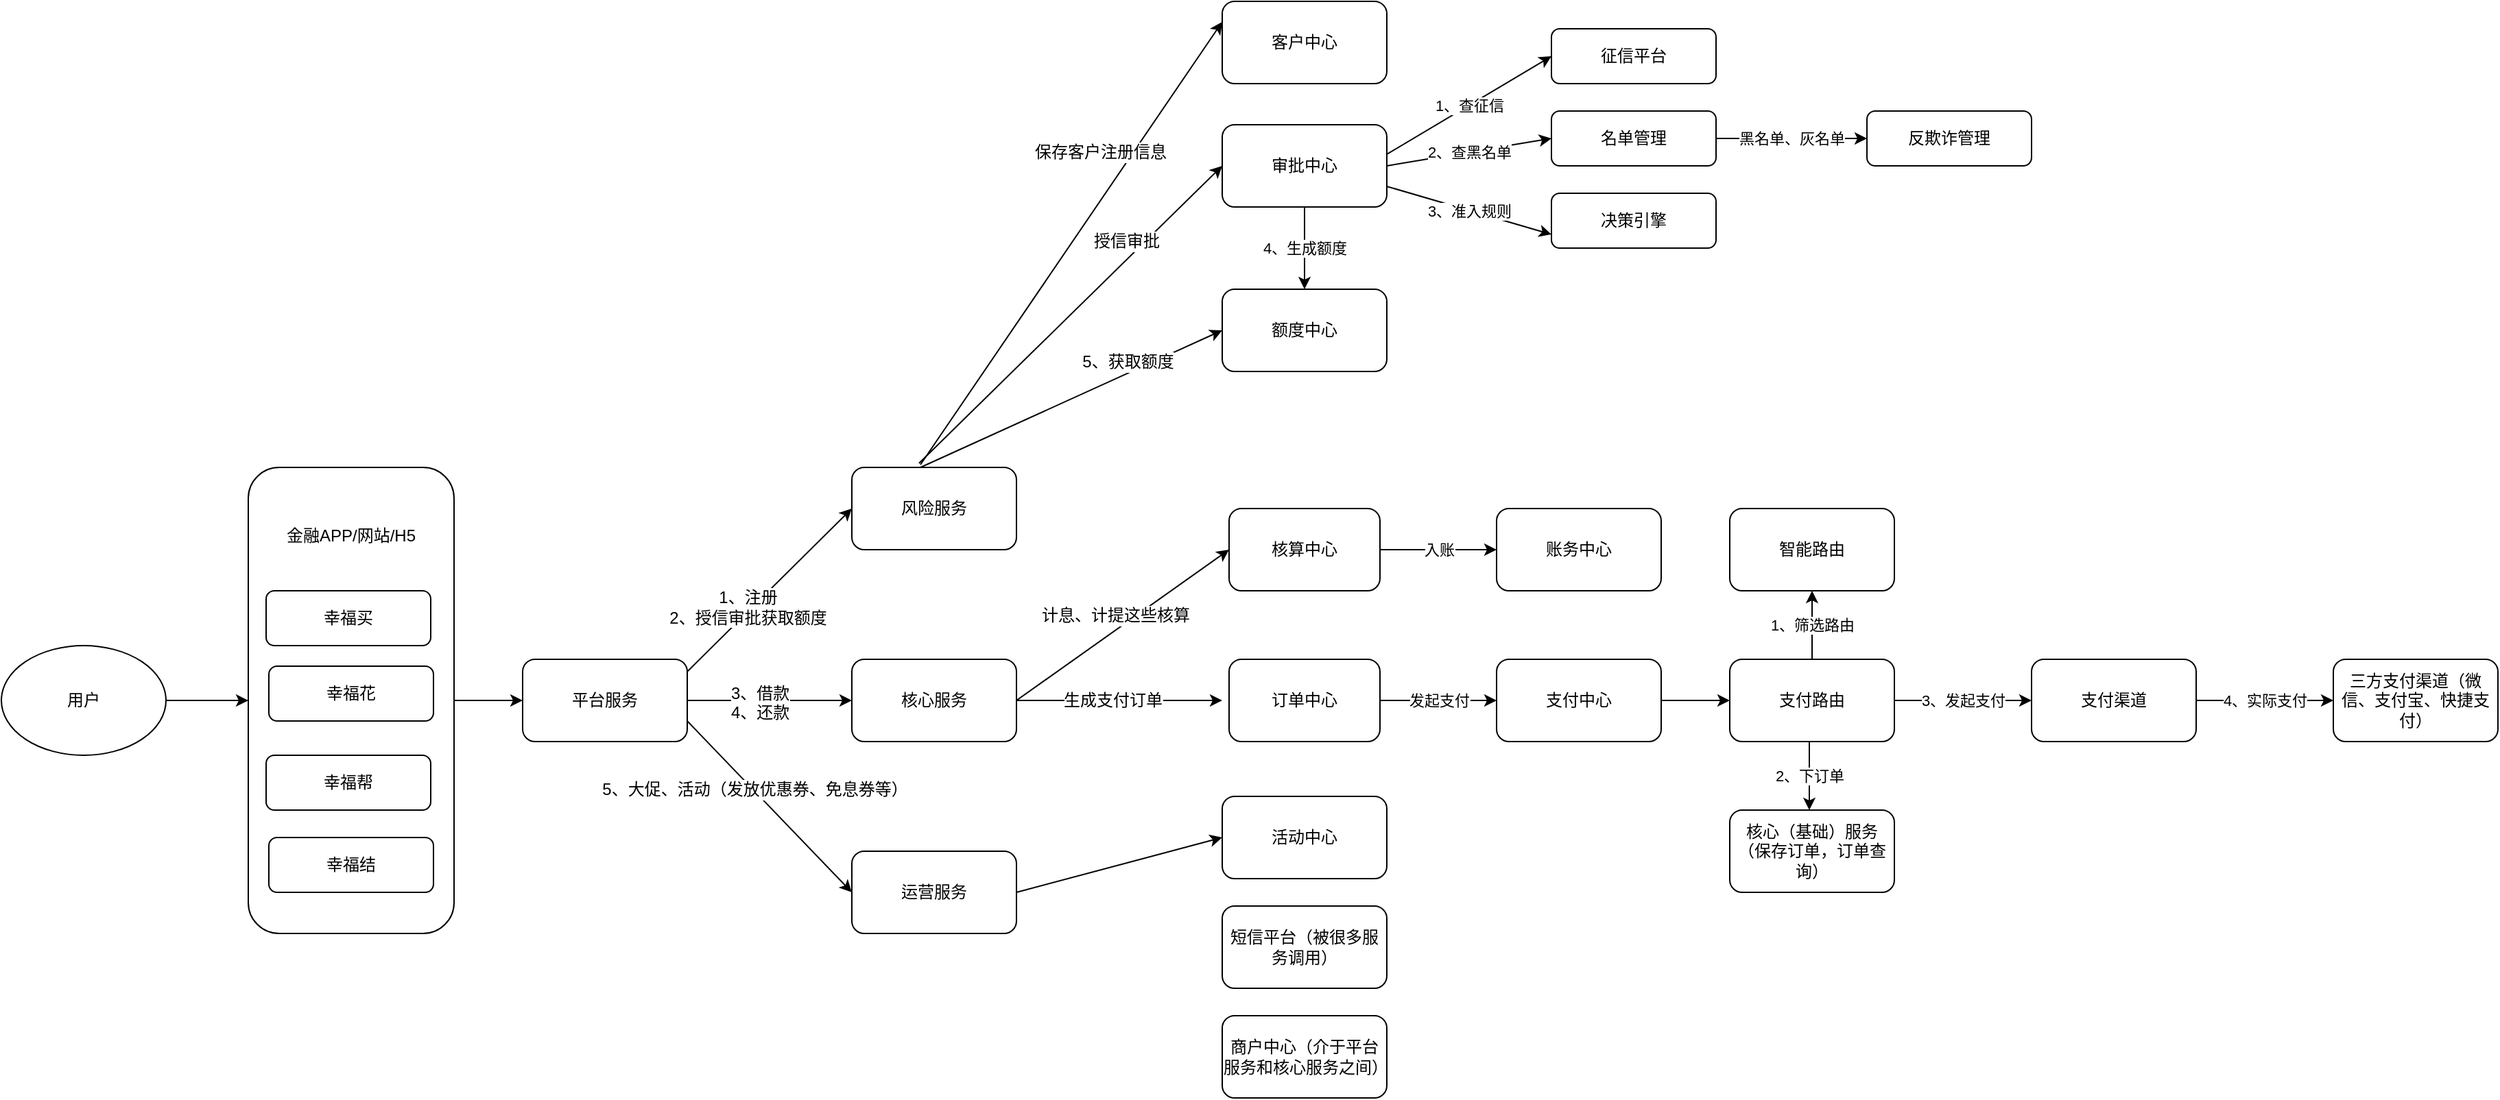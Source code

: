 <mxfile version="12.2.6" type="github" pages="1"><diagram id="L4RcM6xWdJW6KHb58Vnc" name="Page-1"><mxGraphModel dx="1021" dy="1698" grid="1" gridSize="10" guides="1" tooltips="1" connect="1" arrows="1" fold="1" page="1" pageScale="1" pageWidth="827" pageHeight="1169" math="0" shadow="0"><root><mxCell id="0"/><mxCell id="1" parent="0"/><mxCell id="ip8MlNG8R9nEN0b0fdhc-1" value="用户" style="ellipse;whiteSpace=wrap;html=1;" vertex="1" parent="1"><mxGeometry x="100" y="-290" width="120" height="80" as="geometry"/></mxCell><object label="" id="ip8MlNG8R9nEN0b0fdhc-7"><mxCell style="rounded=1;whiteSpace=wrap;html=1;" vertex="1" parent="1"><mxGeometry x="280" y="-420" width="150" height="340" as="geometry"/></mxCell></object><mxCell id="ip8MlNG8R9nEN0b0fdhc-18" value="幸福买" style="rounded=1;whiteSpace=wrap;html=1;" vertex="1" parent="1"><mxGeometry x="293" y="-330" width="120" height="40" as="geometry"/></mxCell><mxCell id="ip8MlNG8R9nEN0b0fdhc-20" value="幸福花" style="rounded=1;whiteSpace=wrap;html=1;" vertex="1" parent="1"><mxGeometry x="295" y="-275" width="120" height="40" as="geometry"/></mxCell><mxCell id="ip8MlNG8R9nEN0b0fdhc-21" value="幸福帮" style="rounded=1;whiteSpace=wrap;html=1;" vertex="1" parent="1"><mxGeometry x="293" y="-210" width="120" height="40" as="geometry"/></mxCell><mxCell id="ip8MlNG8R9nEN0b0fdhc-22" value="幸福结" style="rounded=1;whiteSpace=wrap;html=1;" vertex="1" parent="1"><mxGeometry x="295" y="-150" width="120" height="40" as="geometry"/></mxCell><mxCell id="ip8MlNG8R9nEN0b0fdhc-26" value="&lt;font style=&quot;vertical-align: inherit&quot;&gt;&lt;font style=&quot;vertical-align: inherit&quot;&gt;金融APP/网站/H5&lt;/font&gt;&lt;/font&gt;" style="rounded=1;whiteSpace=wrap;html=1;strokeColor=none;" vertex="1" parent="1"><mxGeometry x="295" y="-390" width="120" height="40" as="geometry"/></mxCell><mxCell id="ip8MlNG8R9nEN0b0fdhc-27" value="&lt;font style=&quot;vertical-align: inherit&quot;&gt;&lt;font style=&quot;vertical-align: inherit&quot;&gt;&lt;font style=&quot;vertical-align: inherit&quot;&gt;&lt;font style=&quot;vertical-align: inherit&quot;&gt;&lt;font style=&quot;vertical-align: inherit&quot;&gt;&lt;font style=&quot;vertical-align: inherit&quot;&gt;平台服务&lt;/font&gt;&lt;/font&gt;&lt;/font&gt;&lt;/font&gt;&lt;/font&gt;&lt;/font&gt;" style="rounded=1;whiteSpace=wrap;html=1;" vertex="1" parent="1"><mxGeometry x="480" y="-280" width="120" height="60" as="geometry"/></mxCell><mxCell id="ip8MlNG8R9nEN0b0fdhc-28" value="风险服务" style="rounded=1;whiteSpace=wrap;html=1;" vertex="1" parent="1"><mxGeometry x="720" y="-420" width="120" height="60" as="geometry"/></mxCell><mxCell id="ip8MlNG8R9nEN0b0fdhc-29" value="核心服务" style="rounded=1;whiteSpace=wrap;html=1;" vertex="1" parent="1"><mxGeometry x="720" y="-280" width="120" height="60" as="geometry"/></mxCell><mxCell id="ip8MlNG8R9nEN0b0fdhc-30" value="运营服务" style="rounded=1;whiteSpace=wrap;html=1;" vertex="1" parent="1"><mxGeometry x="720" y="-140" width="120" height="60" as="geometry"/></mxCell><mxCell id="ip8MlNG8R9nEN0b0fdhc-31" value="" style="endArrow=classic;html=1;entryX=0;entryY=0.5;entryDx=0;entryDy=0;exitX=1;exitY=0.5;exitDx=0;exitDy=0;" edge="1" parent="1" source="ip8MlNG8R9nEN0b0fdhc-7" target="ip8MlNG8R9nEN0b0fdhc-27"><mxGeometry width="50" height="50" relative="1" as="geometry"><mxPoint x="10" y="-10" as="sourcePoint"/><mxPoint x="60" y="-60" as="targetPoint"/></mxGeometry></mxCell><mxCell id="ip8MlNG8R9nEN0b0fdhc-32" value="" style="endArrow=classic;html=1;exitX=1;exitY=0.15;exitDx=0;exitDy=0;exitPerimeter=0;entryX=0;entryY=0.5;entryDx=0;entryDy=0;" edge="1" parent="1" source="ip8MlNG8R9nEN0b0fdhc-27" target="ip8MlNG8R9nEN0b0fdhc-28"><mxGeometry width="50" height="50" relative="1" as="geometry"><mxPoint x="10" y="-10" as="sourcePoint"/><mxPoint x="680" y="-390" as="targetPoint"/></mxGeometry></mxCell><mxCell id="ip8MlNG8R9nEN0b0fdhc-36" value="1、注册&lt;br&gt;2、授信审批获取额度" style="text;html=1;resizable=0;points=[];align=center;verticalAlign=middle;labelBackgroundColor=#ffffff;" vertex="1" connectable="0" parent="ip8MlNG8R9nEN0b0fdhc-32"><mxGeometry x="-0.238" y="3" relative="1" as="geometry"><mxPoint as="offset"/></mxGeometry></mxCell><mxCell id="ip8MlNG8R9nEN0b0fdhc-33" value="" style="endArrow=classic;html=1;entryX=0;entryY=0.5;entryDx=0;entryDy=0;exitX=1;exitY=0.5;exitDx=0;exitDy=0;" edge="1" parent="1" source="ip8MlNG8R9nEN0b0fdhc-27" target="ip8MlNG8R9nEN0b0fdhc-29"><mxGeometry width="50" height="50" relative="1" as="geometry"><mxPoint x="10" y="-10" as="sourcePoint"/><mxPoint x="60" y="-60" as="targetPoint"/></mxGeometry></mxCell><mxCell id="ip8MlNG8R9nEN0b0fdhc-34" value="" style="endArrow=classic;html=1;entryX=0;entryY=0.5;entryDx=0;entryDy=0;exitX=1;exitY=0.75;exitDx=0;exitDy=0;" edge="1" parent="1" source="ip8MlNG8R9nEN0b0fdhc-27" target="ip8MlNG8R9nEN0b0fdhc-30"><mxGeometry width="50" height="50" relative="1" as="geometry"><mxPoint x="10" y="-10" as="sourcePoint"/><mxPoint x="60" y="-60" as="targetPoint"/></mxGeometry></mxCell><mxCell id="ip8MlNG8R9nEN0b0fdhc-38" value="5、大促、活动（发放优惠券、免息券等）" style="text;html=1;resizable=0;points=[];align=center;verticalAlign=middle;labelBackgroundColor=#ffffff;" vertex="1" connectable="0" parent="ip8MlNG8R9nEN0b0fdhc-34"><mxGeometry x="-0.192" y="1" relative="1" as="geometry"><mxPoint as="offset"/></mxGeometry></mxCell><mxCell id="ip8MlNG8R9nEN0b0fdhc-37" value="&lt;span style=&quot;text-align: center ; background-color: rgb(255 , 255 , 255)&quot;&gt;3、借款&lt;br&gt;&lt;/span&gt;&lt;span style=&quot;text-align: center ; background-color: rgb(255 , 255 , 255)&quot;&gt;4、还款&lt;/span&gt;&lt;span style=&quot;text-align: center ; background-color: rgb(255 , 255 , 255)&quot;&gt;&lt;br&gt;&lt;/span&gt;" style="text;html=1;resizable=0;points=[];autosize=1;align=left;verticalAlign=top;spacingTop=-4;" vertex="1" parent="1"><mxGeometry x="630" y="-265" width="60" height="30" as="geometry"/></mxCell><mxCell id="ip8MlNG8R9nEN0b0fdhc-39" value="" style="endArrow=classic;html=1;entryX=0;entryY=0.5;entryDx=0;entryDy=0;exitX=1;exitY=0.5;exitDx=0;exitDy=0;" edge="1" parent="1" source="ip8MlNG8R9nEN0b0fdhc-1" target="ip8MlNG8R9nEN0b0fdhc-7"><mxGeometry width="50" height="50" relative="1" as="geometry"><mxPoint x="10" y="-10" as="sourcePoint"/><mxPoint x="60" y="-60" as="targetPoint"/></mxGeometry></mxCell><mxCell id="ip8MlNG8R9nEN0b0fdhc-41" value="客户中心" style="rounded=1;whiteSpace=wrap;html=1;" vertex="1" parent="1"><mxGeometry x="990" y="-760" width="120" height="60" as="geometry"/></mxCell><mxCell id="ip8MlNG8R9nEN0b0fdhc-43" value="审批中心" style="rounded=1;whiteSpace=wrap;html=1;" vertex="1" parent="1"><mxGeometry x="990" y="-670" width="120" height="60" as="geometry"/></mxCell><mxCell id="ip8MlNG8R9nEN0b0fdhc-44" value="额度中心" style="rounded=1;whiteSpace=wrap;html=1;" vertex="1" parent="1"><mxGeometry x="990" y="-550" width="120" height="60" as="geometry"/></mxCell><mxCell id="ip8MlNG8R9nEN0b0fdhc-45" value="" style="endArrow=classic;html=1;entryX=0;entryY=0.25;entryDx=0;entryDy=0;" edge="1" parent="1" target="ip8MlNG8R9nEN0b0fdhc-41"><mxGeometry width="50" height="50" relative="1" as="geometry"><mxPoint x="770" y="-422" as="sourcePoint"/><mxPoint x="960" y="-550" as="targetPoint"/></mxGeometry></mxCell><mxCell id="ip8MlNG8R9nEN0b0fdhc-46" value="保存客户注册信息" style="text;html=1;resizable=0;points=[];align=center;verticalAlign=middle;labelBackgroundColor=#ffffff;" vertex="1" connectable="0" parent="ip8MlNG8R9nEN0b0fdhc-45"><mxGeometry x="-0.2" y="1" relative="1" as="geometry"><mxPoint x="43" y="-98.5" as="offset"/></mxGeometry></mxCell><mxCell id="ip8MlNG8R9nEN0b0fdhc-48" value="" style="endArrow=classic;html=1;exitX=0.408;exitY=-0.05;exitDx=0;exitDy=0;exitPerimeter=0;entryX=0;entryY=0.5;entryDx=0;entryDy=0;" edge="1" parent="1" source="ip8MlNG8R9nEN0b0fdhc-28" target="ip8MlNG8R9nEN0b0fdhc-43"><mxGeometry width="50" height="50" relative="1" as="geometry"><mxPoint x="610" y="-261" as="sourcePoint"/><mxPoint x="730" y="-380" as="targetPoint"/></mxGeometry></mxCell><mxCell id="ip8MlNG8R9nEN0b0fdhc-49" value="授信审批" style="text;html=1;resizable=0;points=[];align=center;verticalAlign=middle;labelBackgroundColor=#ffffff;" vertex="1" connectable="0" parent="ip8MlNG8R9nEN0b0fdhc-48"><mxGeometry x="-0.238" y="3" relative="1" as="geometry"><mxPoint x="69" y="-77" as="offset"/></mxGeometry></mxCell><mxCell id="ip8MlNG8R9nEN0b0fdhc-50" value="" style="endArrow=classic;html=1;entryX=0;entryY=0.5;entryDx=0;entryDy=0;" edge="1" parent="1" target="ip8MlNG8R9nEN0b0fdhc-44"><mxGeometry width="50" height="50" relative="1" as="geometry"><mxPoint x="770" y="-420" as="sourcePoint"/><mxPoint x="1000" y="-630" as="targetPoint"/></mxGeometry></mxCell><mxCell id="ip8MlNG8R9nEN0b0fdhc-52" value="5、获取额度" style="text;html=1;resizable=0;points=[];align=center;verticalAlign=middle;labelBackgroundColor=#ffffff;" vertex="1" connectable="0" parent="ip8MlNG8R9nEN0b0fdhc-50"><mxGeometry x="-0.138" y="3" relative="1" as="geometry"><mxPoint x="57" y="-31.5" as="offset"/></mxGeometry></mxCell><mxCell id="ip8MlNG8R9nEN0b0fdhc-54" value="征信平台" style="rounded=1;whiteSpace=wrap;html=1;" vertex="1" parent="1"><mxGeometry x="1230" y="-740" width="120" height="40" as="geometry"/></mxCell><mxCell id="ip8MlNG8R9nEN0b0fdhc-56" value="名单管理" style="rounded=1;whiteSpace=wrap;html=1;" vertex="1" parent="1"><mxGeometry x="1230" y="-680" width="120" height="40" as="geometry"/></mxCell><mxCell id="ip8MlNG8R9nEN0b0fdhc-57" value="决策引擎" style="rounded=1;whiteSpace=wrap;html=1;" vertex="1" parent="1"><mxGeometry x="1230" y="-620" width="120" height="40" as="geometry"/></mxCell><mxCell id="ip8MlNG8R9nEN0b0fdhc-58" value="反欺诈管理" style="rounded=1;whiteSpace=wrap;html=1;" vertex="1" parent="1"><mxGeometry x="1460" y="-680" width="120" height="40" as="geometry"/></mxCell><mxCell id="ip8MlNG8R9nEN0b0fdhc-65" value="入账" style="edgeStyle=orthogonalEdgeStyle;rounded=0;orthogonalLoop=1;jettySize=auto;html=1;entryX=0;entryY=0.5;entryDx=0;entryDy=0;" edge="1" parent="1" source="ip8MlNG8R9nEN0b0fdhc-59" target="ip8MlNG8R9nEN0b0fdhc-64"><mxGeometry relative="1" as="geometry"/></mxCell><mxCell id="ip8MlNG8R9nEN0b0fdhc-59" value="核算中心" style="rounded=1;whiteSpace=wrap;html=1;" vertex="1" parent="1"><mxGeometry x="995" y="-390" width="110" height="60" as="geometry"/></mxCell><mxCell id="ip8MlNG8R9nEN0b0fdhc-61" value="" style="endArrow=classic;html=1;entryX=0;entryY=0.5;entryDx=0;entryDy=0;" edge="1" parent="1" target="ip8MlNG8R9nEN0b0fdhc-59"><mxGeometry width="50" height="50" relative="1" as="geometry"><mxPoint x="840" y="-250" as="sourcePoint"/><mxPoint x="980" y="-240" as="targetPoint"/></mxGeometry></mxCell><mxCell id="ip8MlNG8R9nEN0b0fdhc-66" value="计息、计提这些核算" style="text;html=1;resizable=0;points=[];align=center;verticalAlign=middle;labelBackgroundColor=#ffffff;" vertex="1" connectable="0" parent="ip8MlNG8R9nEN0b0fdhc-61"><mxGeometry x="0.133" y="1" relative="1" as="geometry"><mxPoint x="-15" y="1" as="offset"/></mxGeometry></mxCell><mxCell id="ip8MlNG8R9nEN0b0fdhc-64" value="账务中心" style="rounded=1;whiteSpace=wrap;html=1;" vertex="1" parent="1"><mxGeometry x="1190" y="-390" width="120" height="60" as="geometry"/></mxCell><mxCell id="ip8MlNG8R9nEN0b0fdhc-67" value="订单中心" style="rounded=1;whiteSpace=wrap;html=1;" vertex="1" parent="1"><mxGeometry x="995" y="-280" width="110" height="60" as="geometry"/></mxCell><mxCell id="ip8MlNG8R9nEN0b0fdhc-73" value="" style="endArrow=classic;html=1;exitX=1;exitY=0.5;exitDx=0;exitDy=0;" edge="1" parent="1" source="ip8MlNG8R9nEN0b0fdhc-29"><mxGeometry width="50" height="50" relative="1" as="geometry"><mxPoint x="850" y="-240" as="sourcePoint"/><mxPoint x="990" y="-250" as="targetPoint"/></mxGeometry></mxCell><mxCell id="ip8MlNG8R9nEN0b0fdhc-74" value="生成支付订单" style="text;html=1;resizable=0;points=[];align=center;verticalAlign=middle;labelBackgroundColor=#ffffff;" vertex="1" connectable="0" parent="ip8MlNG8R9nEN0b0fdhc-73"><mxGeometry x="0.133" y="1" relative="1" as="geometry"><mxPoint x="-15" y="1" as="offset"/></mxGeometry></mxCell><mxCell id="ip8MlNG8R9nEN0b0fdhc-75" value="支付中心" style="rounded=1;whiteSpace=wrap;html=1;" vertex="1" parent="1"><mxGeometry x="1190" y="-280" width="120" height="60" as="geometry"/></mxCell><mxCell id="ip8MlNG8R9nEN0b0fdhc-76" value="发起支付" style="edgeStyle=orthogonalEdgeStyle;rounded=0;orthogonalLoop=1;jettySize=auto;html=1;exitX=1;exitY=0.5;exitDx=0;exitDy=0;entryX=0;entryY=0.5;entryDx=0;entryDy=0;" edge="1" parent="1" source="ip8MlNG8R9nEN0b0fdhc-67" target="ip8MlNG8R9nEN0b0fdhc-75"><mxGeometry relative="1" as="geometry"><mxPoint x="1105" y="-250" as="sourcePoint"/><mxPoint x="1180" y="-235" as="targetPoint"/></mxGeometry></mxCell><mxCell id="ip8MlNG8R9nEN0b0fdhc-77" value="活动中心" style="rounded=1;whiteSpace=wrap;html=1;" vertex="1" parent="1"><mxGeometry x="990" y="-180" width="120" height="60" as="geometry"/></mxCell><mxCell id="ip8MlNG8R9nEN0b0fdhc-78" value="短信平台（被很多服务调用）" style="rounded=1;whiteSpace=wrap;html=1;" vertex="1" parent="1"><mxGeometry x="990" y="-100" width="120" height="60" as="geometry"/></mxCell><mxCell id="ip8MlNG8R9nEN0b0fdhc-79" value="" style="endArrow=classic;html=1;entryX=0;entryY=0.5;entryDx=0;entryDy=0;exitX=1;exitY=0.5;exitDx=0;exitDy=0;" edge="1" parent="1" source="ip8MlNG8R9nEN0b0fdhc-30" target="ip8MlNG8R9nEN0b0fdhc-77"><mxGeometry width="50" height="50" relative="1" as="geometry"><mxPoint x="560" y="40" as="sourcePoint"/><mxPoint x="610" y="-10" as="targetPoint"/></mxGeometry></mxCell><mxCell id="ip8MlNG8R9nEN0b0fdhc-85" value="黑名单、灰名单" style="edgeStyle=orthogonalEdgeStyle;rounded=0;orthogonalLoop=1;jettySize=auto;html=1;entryX=0;entryY=0.5;entryDx=0;entryDy=0;exitX=1;exitY=0.5;exitDx=0;exitDy=0;" edge="1" parent="1" source="ip8MlNG8R9nEN0b0fdhc-56" target="ip8MlNG8R9nEN0b0fdhc-58"><mxGeometry relative="1" as="geometry"><mxPoint x="1220" y="-489.833" as="sourcePoint"/><mxPoint x="1305.333" y="-489.833" as="targetPoint"/></mxGeometry></mxCell><mxCell id="ip8MlNG8R9nEN0b0fdhc-87" value="1、查征信" style="endArrow=classic;html=1;entryX=0;entryY=0.5;entryDx=0;entryDy=0;exitX=0.996;exitY=0.364;exitDx=0;exitDy=0;exitPerimeter=0;" edge="1" parent="1" source="ip8MlNG8R9nEN0b0fdhc-43" target="ip8MlNG8R9nEN0b0fdhc-54"><mxGeometry width="50" height="50" relative="1" as="geometry"><mxPoint x="1350" y="-620" as="sourcePoint"/><mxPoint x="1400" y="-670" as="targetPoint"/></mxGeometry></mxCell><mxCell id="ip8MlNG8R9nEN0b0fdhc-89" value="3、准入规则" style="endArrow=classic;html=1;entryX=0;entryY=0.75;entryDx=0;entryDy=0;exitX=1;exitY=0.75;exitDx=0;exitDy=0;" edge="1" parent="1" source="ip8MlNG8R9nEN0b0fdhc-43" target="ip8MlNG8R9nEN0b0fdhc-57"><mxGeometry width="50" height="50" relative="1" as="geometry"><mxPoint x="1119.52" y="-638.16" as="sourcePoint"/><mxPoint x="1180" y="-710" as="targetPoint"/></mxGeometry></mxCell><mxCell id="ip8MlNG8R9nEN0b0fdhc-90" value="支付路由" style="rounded=1;whiteSpace=wrap;html=1;" vertex="1" parent="1"><mxGeometry x="1360" y="-280" width="120" height="60" as="geometry"/></mxCell><mxCell id="ip8MlNG8R9nEN0b0fdhc-91" value="核心（基础）服务（保存订单，订单查询）" style="rounded=1;whiteSpace=wrap;html=1;" vertex="1" parent="1"><mxGeometry x="1360" y="-170" width="120" height="60" as="geometry"/></mxCell><mxCell id="ip8MlNG8R9nEN0b0fdhc-92" value="2、下订单" style="endArrow=classic;html=1;exitX=0.5;exitY=1;exitDx=0;exitDy=0;entryX=0.5;entryY=0;entryDx=0;entryDy=0;" edge="1" parent="1"><mxGeometry width="50" height="50" relative="1" as="geometry"><mxPoint x="1418" y="-220" as="sourcePoint"/><mxPoint x="1418" y="-170" as="targetPoint"/></mxGeometry></mxCell><mxCell id="ip8MlNG8R9nEN0b0fdhc-93" value="智能路由" style="rounded=1;whiteSpace=wrap;html=1;" vertex="1" parent="1"><mxGeometry x="1360" y="-390" width="120" height="60" as="geometry"/></mxCell><mxCell id="ip8MlNG8R9nEN0b0fdhc-94" value="" style="endArrow=classic;html=1;entryX=0;entryY=0.5;entryDx=0;entryDy=0;exitX=1;exitY=0.5;exitDx=0;exitDy=0;" edge="1" parent="1" source="ip8MlNG8R9nEN0b0fdhc-75" target="ip8MlNG8R9nEN0b0fdhc-90"><mxGeometry width="50" height="50" relative="1" as="geometry"><mxPoint x="1020" y="40" as="sourcePoint"/><mxPoint x="1070" y="-10" as="targetPoint"/></mxGeometry></mxCell><mxCell id="ip8MlNG8R9nEN0b0fdhc-95" value="1、筛选路由" style="endArrow=classic;html=1;entryX=0.5;entryY=1;entryDx=0;entryDy=0;exitX=0.5;exitY=0;exitDx=0;exitDy=0;" edge="1" parent="1" source="ip8MlNG8R9nEN0b0fdhc-90" target="ip8MlNG8R9nEN0b0fdhc-93"><mxGeometry width="50" height="50" relative="1" as="geometry"><mxPoint x="1010" y="40" as="sourcePoint"/><mxPoint x="1060" y="-10" as="targetPoint"/></mxGeometry></mxCell><mxCell id="ip8MlNG8R9nEN0b0fdhc-96" value="支付渠道" style="rounded=1;whiteSpace=wrap;html=1;" vertex="1" parent="1"><mxGeometry x="1580" y="-280" width="120" height="60" as="geometry"/></mxCell><mxCell id="ip8MlNG8R9nEN0b0fdhc-97" value="3、发起支付" style="endArrow=classic;html=1;entryX=0;entryY=0.5;entryDx=0;entryDy=0;exitX=1;exitY=0.5;exitDx=0;exitDy=0;" edge="1" parent="1" source="ip8MlNG8R9nEN0b0fdhc-90" target="ip8MlNG8R9nEN0b0fdhc-96"><mxGeometry width="50" height="50" relative="1" as="geometry"><mxPoint x="1010" y="40" as="sourcePoint"/><mxPoint x="1060" y="-10" as="targetPoint"/><Array as="points"/></mxGeometry></mxCell><mxCell id="ip8MlNG8R9nEN0b0fdhc-100" value="三方支付渠道（微信、支付宝、快捷支付）" style="rounded=1;whiteSpace=wrap;html=1;" vertex="1" parent="1"><mxGeometry x="1800" y="-280" width="120" height="60" as="geometry"/></mxCell><mxCell id="ip8MlNG8R9nEN0b0fdhc-103" value="4、实际支付" style="endArrow=classic;html=1;entryX=0;entryY=0.5;entryDx=0;entryDy=0;exitX=1;exitY=0.5;exitDx=0;exitDy=0;" edge="1" parent="1" source="ip8MlNG8R9nEN0b0fdhc-96" target="ip8MlNG8R9nEN0b0fdhc-100"><mxGeometry width="50" height="50" relative="1" as="geometry"><mxPoint x="1690" y="-249.5" as="sourcePoint"/><mxPoint x="1780" y="-250" as="targetPoint"/><Array as="points"/></mxGeometry></mxCell><mxCell id="ip8MlNG8R9nEN0b0fdhc-106" value="商户中心（介于平台服务和核心服务之间）" style="rounded=1;whiteSpace=wrap;html=1;" vertex="1" parent="1"><mxGeometry x="990" y="-20" width="120" height="60" as="geometry"/></mxCell><mxCell id="ip8MlNG8R9nEN0b0fdhc-109" value="2、查黑名单" style="endArrow=classic;html=1;entryX=0;entryY=0.5;entryDx=0;entryDy=0;exitX=1;exitY=0.5;exitDx=0;exitDy=0;" edge="1" parent="1" source="ip8MlNG8R9nEN0b0fdhc-43" target="ip8MlNG8R9nEN0b0fdhc-56"><mxGeometry width="50" height="50" relative="1" as="geometry"><mxPoint x="1119.52" y="-638.16" as="sourcePoint"/><mxPoint x="1240" y="-710" as="targetPoint"/></mxGeometry></mxCell><mxCell id="ip8MlNG8R9nEN0b0fdhc-111" value="4、生成额度" style="endArrow=classic;html=1;exitX=0.5;exitY=1;exitDx=0;exitDy=0;entryX=0.5;entryY=0;entryDx=0;entryDy=0;" edge="1" parent="1" source="ip8MlNG8R9nEN0b0fdhc-43" target="ip8MlNG8R9nEN0b0fdhc-44"><mxGeometry width="50" height="50" relative="1" as="geometry"><mxPoint x="1120" y="-615" as="sourcePoint"/><mxPoint x="1170" y="-530" as="targetPoint"/></mxGeometry></mxCell></root></mxGraphModel></diagram></mxfile>